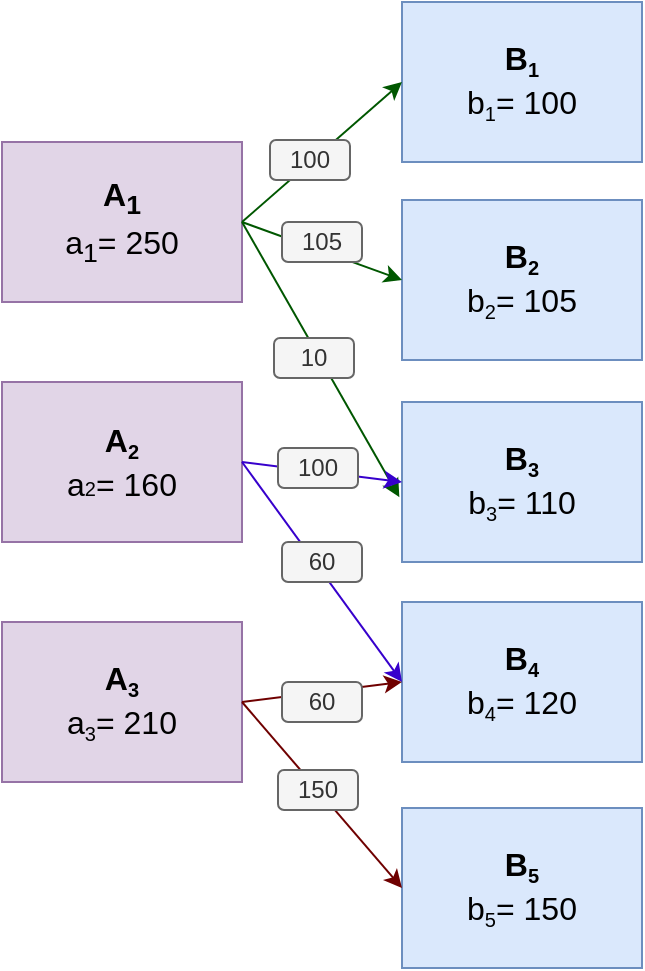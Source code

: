 <mxfile version="14.6.9" type="github">
  <diagram id="TJQkWGtB9goyB684P3je" name="Page-1">
    <mxGraphModel dx="748" dy="426" grid="1" gridSize="10" guides="1" tooltips="1" connect="1" arrows="1" fold="1" page="1" pageScale="1" pageWidth="850" pageHeight="1100" math="0" shadow="0">
      <root>
        <mxCell id="0" />
        <mxCell id="1" parent="0" />
        <mxCell id="9JV4Xlodb9oFjMbBDnVF-1" value="&lt;span style=&quot;font-size: 16px&quot;&gt;&lt;b&gt;A&lt;/b&gt;&lt;sub&gt;&lt;b&gt;1&lt;/b&gt;&lt;br&gt;&lt;/sub&gt;a&lt;sub&gt;1&lt;/sub&gt;= 250&lt;br&gt;&lt;/span&gt;" style="rounded=0;whiteSpace=wrap;html=1;fillColor=#e1d5e7;strokeColor=#9673a6;" vertex="1" parent="1">
          <mxGeometry x="160" y="80" width="120" height="80" as="geometry" />
        </mxCell>
        <mxCell id="9JV4Xlodb9oFjMbBDnVF-2" value="&lt;b style=&quot;font-size: 16px&quot;&gt;A&lt;/b&gt;&lt;sub&gt;&lt;b&gt;2&lt;/b&gt;&lt;br&gt;&lt;/sub&gt;&lt;span style=&quot;font-size: 16px&quot;&gt;a&lt;/span&gt;&lt;span style=&quot;font-size: 10px&quot;&gt;2&lt;/span&gt;&lt;span style=&quot;font-size: 16px&quot;&gt;= 160&lt;/span&gt;" style="rounded=0;whiteSpace=wrap;html=1;fillColor=#e1d5e7;strokeColor=#9673a6;" vertex="1" parent="1">
          <mxGeometry x="160" y="200" width="120" height="80" as="geometry" />
        </mxCell>
        <mxCell id="9JV4Xlodb9oFjMbBDnVF-3" value="&lt;b style=&quot;font-size: 16px&quot;&gt;A&lt;/b&gt;&lt;sub&gt;&lt;b&gt;3&lt;/b&gt;&lt;br&gt;&lt;/sub&gt;&lt;span style=&quot;font-size: 16px&quot;&gt;a&lt;/span&gt;&lt;sub&gt;3&lt;/sub&gt;&lt;span style=&quot;font-size: 16px&quot;&gt;= 210&lt;/span&gt;" style="rounded=0;whiteSpace=wrap;html=1;fillColor=#e1d5e7;strokeColor=#9673a6;" vertex="1" parent="1">
          <mxGeometry x="160" y="320" width="120" height="80" as="geometry" />
        </mxCell>
        <mxCell id="9JV4Xlodb9oFjMbBDnVF-4" value="&lt;b style=&quot;font-size: 16px&quot;&gt;B&lt;/b&gt;&lt;sub&gt;&lt;b&gt;1&lt;/b&gt;&lt;br&gt;&lt;/sub&gt;&lt;span style=&quot;font-size: 16px&quot;&gt;b&lt;/span&gt;&lt;sub&gt;1&lt;/sub&gt;&lt;span style=&quot;font-size: 16px&quot;&gt;= 100&lt;/span&gt;" style="rounded=0;whiteSpace=wrap;html=1;fillColor=#dae8fc;strokeColor=#6c8ebf;" vertex="1" parent="1">
          <mxGeometry x="360" y="10" width="120" height="80" as="geometry" />
        </mxCell>
        <mxCell id="9JV4Xlodb9oFjMbBDnVF-5" value="&lt;b style=&quot;font-size: 16px&quot;&gt;B&lt;/b&gt;&lt;sub&gt;&lt;b&gt;2&lt;/b&gt;&lt;br&gt;&lt;/sub&gt;&lt;span style=&quot;font-size: 16px&quot;&gt;b&lt;/span&gt;&lt;sub&gt;2&lt;/sub&gt;&lt;span style=&quot;font-size: 16px&quot;&gt;= 105&lt;/span&gt;" style="rounded=0;whiteSpace=wrap;html=1;fillColor=#dae8fc;strokeColor=#6c8ebf;" vertex="1" parent="1">
          <mxGeometry x="360" y="109" width="120" height="80" as="geometry" />
        </mxCell>
        <mxCell id="9JV4Xlodb9oFjMbBDnVF-6" value="&lt;b style=&quot;font-size: 16px&quot;&gt;B&lt;/b&gt;&lt;sub&gt;&lt;b&gt;3&lt;/b&gt;&lt;br&gt;&lt;/sub&gt;&lt;span style=&quot;font-size: 16px&quot;&gt;b&lt;/span&gt;&lt;sub&gt;3&lt;/sub&gt;&lt;span style=&quot;font-size: 16px&quot;&gt;= 110&lt;/span&gt;" style="rounded=0;whiteSpace=wrap;html=1;fillColor=#dae8fc;strokeColor=#6c8ebf;" vertex="1" parent="1">
          <mxGeometry x="360" y="210" width="120" height="80" as="geometry" />
        </mxCell>
        <mxCell id="9JV4Xlodb9oFjMbBDnVF-7" value="&lt;b style=&quot;font-size: 16px&quot;&gt;B&lt;/b&gt;&lt;sub&gt;&lt;b&gt;4&lt;/b&gt;&lt;br&gt;&lt;/sub&gt;&lt;span style=&quot;font-size: 16px&quot;&gt;b&lt;/span&gt;&lt;sub&gt;4&lt;/sub&gt;&lt;span style=&quot;font-size: 16px&quot;&gt;= 120&lt;/span&gt;" style="rounded=0;whiteSpace=wrap;html=1;fillColor=#dae8fc;strokeColor=#6c8ebf;" vertex="1" parent="1">
          <mxGeometry x="360" y="310" width="120" height="80" as="geometry" />
        </mxCell>
        <mxCell id="9JV4Xlodb9oFjMbBDnVF-8" value="&lt;b style=&quot;font-size: 16px&quot;&gt;B&lt;/b&gt;&lt;sub&gt;&lt;b&gt;5&lt;/b&gt;&lt;br&gt;&lt;/sub&gt;&lt;span style=&quot;font-size: 16px&quot;&gt;b&lt;/span&gt;&lt;sub&gt;5&lt;/sub&gt;&lt;span style=&quot;font-size: 16px&quot;&gt;= 150&lt;/span&gt;" style="rounded=0;whiteSpace=wrap;html=1;fillColor=#dae8fc;strokeColor=#6c8ebf;" vertex="1" parent="1">
          <mxGeometry x="360" y="413" width="120" height="80" as="geometry" />
        </mxCell>
        <mxCell id="9JV4Xlodb9oFjMbBDnVF-9" value="" style="endArrow=classic;html=1;entryX=0;entryY=0.5;entryDx=0;entryDy=0;fillColor=#008a00;strokeColor=#005700;" edge="1" parent="1" target="9JV4Xlodb9oFjMbBDnVF-4">
          <mxGeometry width="50" height="50" relative="1" as="geometry">
            <mxPoint x="280" y="120" as="sourcePoint" />
            <mxPoint x="350" y="230" as="targetPoint" />
          </mxGeometry>
        </mxCell>
        <mxCell id="9JV4Xlodb9oFjMbBDnVF-11" value="" style="endArrow=classic;html=1;exitX=1;exitY=0.5;exitDx=0;exitDy=0;entryX=0;entryY=0.5;entryDx=0;entryDy=0;fillColor=#008a00;strokeColor=#005700;" edge="1" parent="1" source="9JV4Xlodb9oFjMbBDnVF-1" target="9JV4Xlodb9oFjMbBDnVF-5">
          <mxGeometry width="50" height="50" relative="1" as="geometry">
            <mxPoint x="300" y="280" as="sourcePoint" />
            <mxPoint x="350" y="230" as="targetPoint" />
          </mxGeometry>
        </mxCell>
        <mxCell id="9JV4Xlodb9oFjMbBDnVF-12" value="" style="endArrow=classic;html=1;exitX=1;exitY=0.5;exitDx=0;exitDy=0;entryX=-0.011;entryY=0.595;entryDx=0;entryDy=0;entryPerimeter=0;fillColor=#008a00;strokeColor=#005700;" edge="1" parent="1" source="9JV4Xlodb9oFjMbBDnVF-1" target="9JV4Xlodb9oFjMbBDnVF-6">
          <mxGeometry width="50" height="50" relative="1" as="geometry">
            <mxPoint x="300" y="280" as="sourcePoint" />
            <mxPoint x="350" y="230" as="targetPoint" />
          </mxGeometry>
        </mxCell>
        <mxCell id="9JV4Xlodb9oFjMbBDnVF-13" value="105" style="rounded=1;whiteSpace=wrap;html=1;fillColor=#f5f5f5;strokeColor=#666666;fontColor=#333333;" vertex="1" parent="1">
          <mxGeometry x="300" y="120" width="40" height="20" as="geometry" />
        </mxCell>
        <mxCell id="9JV4Xlodb9oFjMbBDnVF-18" value="100" style="rounded=1;whiteSpace=wrap;html=1;fillColor=#f5f5f5;strokeColor=#666666;fontColor=#333333;" vertex="1" parent="1">
          <mxGeometry x="294" y="79" width="40" height="20" as="geometry" />
        </mxCell>
        <mxCell id="9JV4Xlodb9oFjMbBDnVF-19" value="10" style="rounded=1;whiteSpace=wrap;html=1;fillColor=#f5f5f5;strokeColor=#666666;fontColor=#333333;" vertex="1" parent="1">
          <mxGeometry x="296" y="178" width="40" height="20" as="geometry" />
        </mxCell>
        <mxCell id="9JV4Xlodb9oFjMbBDnVF-20" value="" style="endArrow=classic;html=1;exitX=1;exitY=0.5;exitDx=0;exitDy=0;entryX=0;entryY=0.5;entryDx=0;entryDy=0;fillColor=#6a00ff;strokeColor=#3700CC;" edge="1" parent="1" source="9JV4Xlodb9oFjMbBDnVF-2" target="9JV4Xlodb9oFjMbBDnVF-6">
          <mxGeometry width="50" height="50" relative="1" as="geometry">
            <mxPoint x="300" y="280" as="sourcePoint" />
            <mxPoint x="350" y="230" as="targetPoint" />
          </mxGeometry>
        </mxCell>
        <mxCell id="9JV4Xlodb9oFjMbBDnVF-21" value="" style="endArrow=classic;html=1;exitX=1;exitY=0.5;exitDx=0;exitDy=0;entryX=0;entryY=0.5;entryDx=0;entryDy=0;fillColor=#6a00ff;strokeColor=#3700CC;" edge="1" parent="1" source="9JV4Xlodb9oFjMbBDnVF-2" target="9JV4Xlodb9oFjMbBDnVF-7">
          <mxGeometry width="50" height="50" relative="1" as="geometry">
            <mxPoint x="290" y="240" as="sourcePoint" />
            <mxPoint x="350" y="310" as="targetPoint" />
          </mxGeometry>
        </mxCell>
        <mxCell id="9JV4Xlodb9oFjMbBDnVF-22" value="100" style="rounded=1;whiteSpace=wrap;html=1;fillColor=#f5f5f5;strokeColor=#666666;fontColor=#333333;" vertex="1" parent="1">
          <mxGeometry x="298" y="233" width="40" height="20" as="geometry" />
        </mxCell>
        <mxCell id="9JV4Xlodb9oFjMbBDnVF-23" value="60" style="rounded=1;whiteSpace=wrap;html=1;fillColor=#f5f5f5;strokeColor=#666666;fontColor=#333333;" vertex="1" parent="1">
          <mxGeometry x="300" y="280" width="40" height="20" as="geometry" />
        </mxCell>
        <mxCell id="9JV4Xlodb9oFjMbBDnVF-25" value="" style="endArrow=classic;html=1;entryX=0;entryY=0.5;entryDx=0;entryDy=0;fillColor=#a20025;strokeColor=#6F0000;" edge="1" parent="1" target="9JV4Xlodb9oFjMbBDnVF-7">
          <mxGeometry width="50" height="50" relative="1" as="geometry">
            <mxPoint x="280" y="360" as="sourcePoint" />
            <mxPoint x="330" y="310" as="targetPoint" />
          </mxGeometry>
        </mxCell>
        <mxCell id="9JV4Xlodb9oFjMbBDnVF-31" value="" style="endArrow=classic;html=1;exitX=1;exitY=0.5;exitDx=0;exitDy=0;entryX=0;entryY=0.5;entryDx=0;entryDy=0;fillColor=#a20025;strokeColor=#6F0000;" edge="1" parent="1" source="9JV4Xlodb9oFjMbBDnVF-3" target="9JV4Xlodb9oFjMbBDnVF-8">
          <mxGeometry width="50" height="50" relative="1" as="geometry">
            <mxPoint x="296" y="413" as="sourcePoint" />
            <mxPoint x="346" y="363" as="targetPoint" />
          </mxGeometry>
        </mxCell>
        <mxCell id="9JV4Xlodb9oFjMbBDnVF-32" value="60" style="rounded=1;whiteSpace=wrap;html=1;fillColor=#f5f5f5;strokeColor=#666666;fontColor=#333333;" vertex="1" parent="1">
          <mxGeometry x="300" y="350" width="40" height="20" as="geometry" />
        </mxCell>
        <mxCell id="9JV4Xlodb9oFjMbBDnVF-33" value="150" style="rounded=1;whiteSpace=wrap;html=1;fillColor=#f5f5f5;strokeColor=#666666;fontColor=#333333;" vertex="1" parent="1">
          <mxGeometry x="298" y="394" width="40" height="20" as="geometry" />
        </mxCell>
      </root>
    </mxGraphModel>
  </diagram>
</mxfile>
